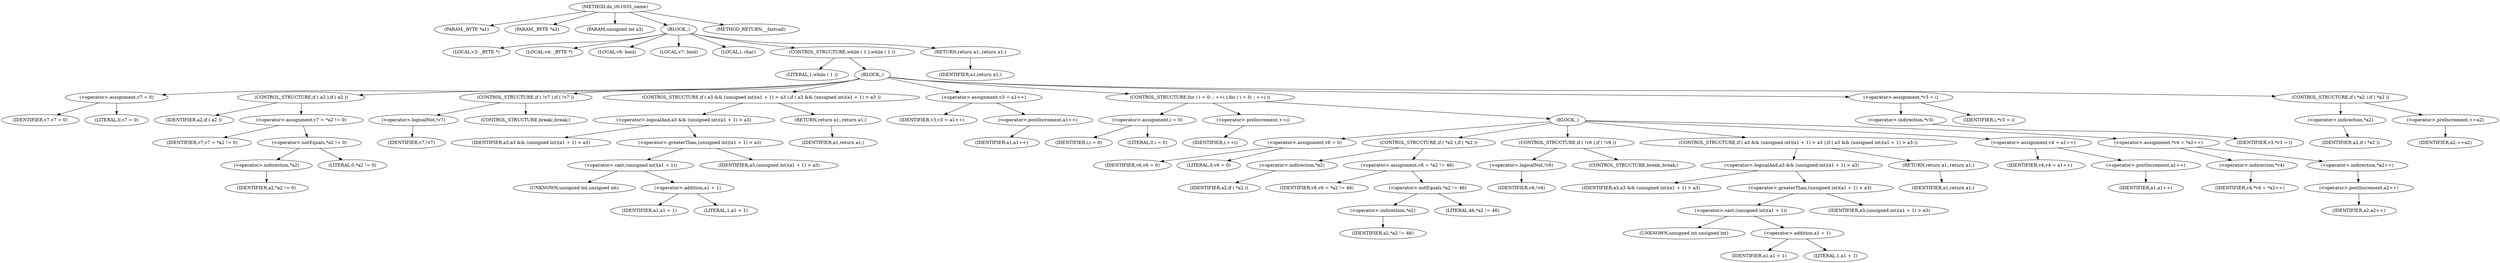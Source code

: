 digraph do_rfc1035_name {  
"1000106" [label = "(METHOD,do_rfc1035_name)" ]
"1000107" [label = "(PARAM,_BYTE *a1)" ]
"1000108" [label = "(PARAM,_BYTE *a2)" ]
"1000109" [label = "(PARAM,unsigned int a3)" ]
"1000110" [label = "(BLOCK,,)" ]
"1000111" [label = "(LOCAL,v3: _BYTE *)" ]
"1000112" [label = "(LOCAL,v4: _BYTE *)" ]
"1000113" [label = "(LOCAL,v6: bool)" ]
"1000114" [label = "(LOCAL,v7: bool)" ]
"1000115" [label = "(LOCAL,i: char)" ]
"1000116" [label = "(CONTROL_STRUCTURE,while ( 1 ),while ( 1 ))" ]
"1000117" [label = "(LITERAL,1,while ( 1 ))" ]
"1000118" [label = "(BLOCK,,)" ]
"1000119" [label = "(<operator>.assignment,v7 = 0)" ]
"1000120" [label = "(IDENTIFIER,v7,v7 = 0)" ]
"1000121" [label = "(LITERAL,0,v7 = 0)" ]
"1000122" [label = "(CONTROL_STRUCTURE,if ( a2 ),if ( a2 ))" ]
"1000123" [label = "(IDENTIFIER,a2,if ( a2 ))" ]
"1000124" [label = "(<operator>.assignment,v7 = *a2 != 0)" ]
"1000125" [label = "(IDENTIFIER,v7,v7 = *a2 != 0)" ]
"1000126" [label = "(<operator>.notEquals,*a2 != 0)" ]
"1000127" [label = "(<operator>.indirection,*a2)" ]
"1000128" [label = "(IDENTIFIER,a2,*a2 != 0)" ]
"1000129" [label = "(LITERAL,0,*a2 != 0)" ]
"1000130" [label = "(CONTROL_STRUCTURE,if ( !v7 ),if ( !v7 ))" ]
"1000131" [label = "(<operator>.logicalNot,!v7)" ]
"1000132" [label = "(IDENTIFIER,v7,!v7)" ]
"1000133" [label = "(CONTROL_STRUCTURE,break;,break;)" ]
"1000134" [label = "(CONTROL_STRUCTURE,if ( a3 && (unsigned int)(a1 + 1) > a3 ),if ( a3 && (unsigned int)(a1 + 1) > a3 ))" ]
"1000135" [label = "(<operator>.logicalAnd,a3 && (unsigned int)(a1 + 1) > a3)" ]
"1000136" [label = "(IDENTIFIER,a3,a3 && (unsigned int)(a1 + 1) > a3)" ]
"1000137" [label = "(<operator>.greaterThan,(unsigned int)(a1 + 1) > a3)" ]
"1000138" [label = "(<operator>.cast,(unsigned int)(a1 + 1))" ]
"1000139" [label = "(UNKNOWN,unsigned int,unsigned int)" ]
"1000140" [label = "(<operator>.addition,a1 + 1)" ]
"1000141" [label = "(IDENTIFIER,a1,a1 + 1)" ]
"1000142" [label = "(LITERAL,1,a1 + 1)" ]
"1000143" [label = "(IDENTIFIER,a3,(unsigned int)(a1 + 1) > a3)" ]
"1000144" [label = "(RETURN,return a1;,return a1;)" ]
"1000145" [label = "(IDENTIFIER,a1,return a1;)" ]
"1000146" [label = "(<operator>.assignment,v3 = a1++)" ]
"1000147" [label = "(IDENTIFIER,v3,v3 = a1++)" ]
"1000148" [label = "(<operator>.postIncrement,a1++)" ]
"1000149" [label = "(IDENTIFIER,a1,a1++)" ]
"1000150" [label = "(CONTROL_STRUCTURE,for ( i = 0; ; ++i ),for ( i = 0; ; ++i ))" ]
"1000151" [label = "(<operator>.assignment,i = 0)" ]
"1000152" [label = "(IDENTIFIER,i,i = 0)" ]
"1000153" [label = "(LITERAL,0,i = 0)" ]
"1000154" [label = "(<operator>.preIncrement,++i)" ]
"1000155" [label = "(IDENTIFIER,i,++i)" ]
"1000156" [label = "(BLOCK,,)" ]
"1000157" [label = "(<operator>.assignment,v6 = 0)" ]
"1000158" [label = "(IDENTIFIER,v6,v6 = 0)" ]
"1000159" [label = "(LITERAL,0,v6 = 0)" ]
"1000160" [label = "(CONTROL_STRUCTURE,if ( *a2 ),if ( *a2 ))" ]
"1000161" [label = "(<operator>.indirection,*a2)" ]
"1000162" [label = "(IDENTIFIER,a2,if ( *a2 ))" ]
"1000163" [label = "(<operator>.assignment,v6 = *a2 != 46)" ]
"1000164" [label = "(IDENTIFIER,v6,v6 = *a2 != 46)" ]
"1000165" [label = "(<operator>.notEquals,*a2 != 46)" ]
"1000166" [label = "(<operator>.indirection,*a2)" ]
"1000167" [label = "(IDENTIFIER,a2,*a2 != 46)" ]
"1000168" [label = "(LITERAL,46,*a2 != 46)" ]
"1000169" [label = "(CONTROL_STRUCTURE,if ( !v6 ),if ( !v6 ))" ]
"1000170" [label = "(<operator>.logicalNot,!v6)" ]
"1000171" [label = "(IDENTIFIER,v6,!v6)" ]
"1000172" [label = "(CONTROL_STRUCTURE,break;,break;)" ]
"1000173" [label = "(CONTROL_STRUCTURE,if ( a3 && (unsigned int)(a1 + 1) > a3 ),if ( a3 && (unsigned int)(a1 + 1) > a3 ))" ]
"1000174" [label = "(<operator>.logicalAnd,a3 && (unsigned int)(a1 + 1) > a3)" ]
"1000175" [label = "(IDENTIFIER,a3,a3 && (unsigned int)(a1 + 1) > a3)" ]
"1000176" [label = "(<operator>.greaterThan,(unsigned int)(a1 + 1) > a3)" ]
"1000177" [label = "(<operator>.cast,(unsigned int)(a1 + 1))" ]
"1000178" [label = "(UNKNOWN,unsigned int,unsigned int)" ]
"1000179" [label = "(<operator>.addition,a1 + 1)" ]
"1000180" [label = "(IDENTIFIER,a1,a1 + 1)" ]
"1000181" [label = "(LITERAL,1,a1 + 1)" ]
"1000182" [label = "(IDENTIFIER,a3,(unsigned int)(a1 + 1) > a3)" ]
"1000183" [label = "(RETURN,return a1;,return a1;)" ]
"1000184" [label = "(IDENTIFIER,a1,return a1;)" ]
"1000185" [label = "(<operator>.assignment,v4 = a1++)" ]
"1000186" [label = "(IDENTIFIER,v4,v4 = a1++)" ]
"1000187" [label = "(<operator>.postIncrement,a1++)" ]
"1000188" [label = "(IDENTIFIER,a1,a1++)" ]
"1000189" [label = "(<operator>.assignment,*v4 = *a2++)" ]
"1000190" [label = "(<operator>.indirection,*v4)" ]
"1000191" [label = "(IDENTIFIER,v4,*v4 = *a2++)" ]
"1000192" [label = "(<operator>.indirection,*a2++)" ]
"1000193" [label = "(<operator>.postIncrement,a2++)" ]
"1000194" [label = "(IDENTIFIER,a2,a2++)" ]
"1000195" [label = "(<operator>.assignment,*v3 = i)" ]
"1000196" [label = "(<operator>.indirection,*v3)" ]
"1000197" [label = "(IDENTIFIER,v3,*v3 = i)" ]
"1000198" [label = "(IDENTIFIER,i,*v3 = i)" ]
"1000199" [label = "(CONTROL_STRUCTURE,if ( *a2 ),if ( *a2 ))" ]
"1000200" [label = "(<operator>.indirection,*a2)" ]
"1000201" [label = "(IDENTIFIER,a2,if ( *a2 ))" ]
"1000202" [label = "(<operator>.preIncrement,++a2)" ]
"1000203" [label = "(IDENTIFIER,a2,++a2)" ]
"1000204" [label = "(RETURN,return a1;,return a1;)" ]
"1000205" [label = "(IDENTIFIER,a1,return a1;)" ]
"1000206" [label = "(METHOD_RETURN,__fastcall)" ]
  "1000106" -> "1000107" 
  "1000106" -> "1000108" 
  "1000106" -> "1000109" 
  "1000106" -> "1000110" 
  "1000106" -> "1000206" 
  "1000110" -> "1000111" 
  "1000110" -> "1000112" 
  "1000110" -> "1000113" 
  "1000110" -> "1000114" 
  "1000110" -> "1000115" 
  "1000110" -> "1000116" 
  "1000110" -> "1000204" 
  "1000116" -> "1000117" 
  "1000116" -> "1000118" 
  "1000118" -> "1000119" 
  "1000118" -> "1000122" 
  "1000118" -> "1000130" 
  "1000118" -> "1000134" 
  "1000118" -> "1000146" 
  "1000118" -> "1000150" 
  "1000118" -> "1000195" 
  "1000118" -> "1000199" 
  "1000119" -> "1000120" 
  "1000119" -> "1000121" 
  "1000122" -> "1000123" 
  "1000122" -> "1000124" 
  "1000124" -> "1000125" 
  "1000124" -> "1000126" 
  "1000126" -> "1000127" 
  "1000126" -> "1000129" 
  "1000127" -> "1000128" 
  "1000130" -> "1000131" 
  "1000130" -> "1000133" 
  "1000131" -> "1000132" 
  "1000134" -> "1000135" 
  "1000134" -> "1000144" 
  "1000135" -> "1000136" 
  "1000135" -> "1000137" 
  "1000137" -> "1000138" 
  "1000137" -> "1000143" 
  "1000138" -> "1000139" 
  "1000138" -> "1000140" 
  "1000140" -> "1000141" 
  "1000140" -> "1000142" 
  "1000144" -> "1000145" 
  "1000146" -> "1000147" 
  "1000146" -> "1000148" 
  "1000148" -> "1000149" 
  "1000150" -> "1000151" 
  "1000150" -> "1000154" 
  "1000150" -> "1000156" 
  "1000151" -> "1000152" 
  "1000151" -> "1000153" 
  "1000154" -> "1000155" 
  "1000156" -> "1000157" 
  "1000156" -> "1000160" 
  "1000156" -> "1000169" 
  "1000156" -> "1000173" 
  "1000156" -> "1000185" 
  "1000156" -> "1000189" 
  "1000157" -> "1000158" 
  "1000157" -> "1000159" 
  "1000160" -> "1000161" 
  "1000160" -> "1000163" 
  "1000161" -> "1000162" 
  "1000163" -> "1000164" 
  "1000163" -> "1000165" 
  "1000165" -> "1000166" 
  "1000165" -> "1000168" 
  "1000166" -> "1000167" 
  "1000169" -> "1000170" 
  "1000169" -> "1000172" 
  "1000170" -> "1000171" 
  "1000173" -> "1000174" 
  "1000173" -> "1000183" 
  "1000174" -> "1000175" 
  "1000174" -> "1000176" 
  "1000176" -> "1000177" 
  "1000176" -> "1000182" 
  "1000177" -> "1000178" 
  "1000177" -> "1000179" 
  "1000179" -> "1000180" 
  "1000179" -> "1000181" 
  "1000183" -> "1000184" 
  "1000185" -> "1000186" 
  "1000185" -> "1000187" 
  "1000187" -> "1000188" 
  "1000189" -> "1000190" 
  "1000189" -> "1000192" 
  "1000190" -> "1000191" 
  "1000192" -> "1000193" 
  "1000193" -> "1000194" 
  "1000195" -> "1000196" 
  "1000195" -> "1000198" 
  "1000196" -> "1000197" 
  "1000199" -> "1000200" 
  "1000199" -> "1000202" 
  "1000200" -> "1000201" 
  "1000202" -> "1000203" 
  "1000204" -> "1000205" 
}
